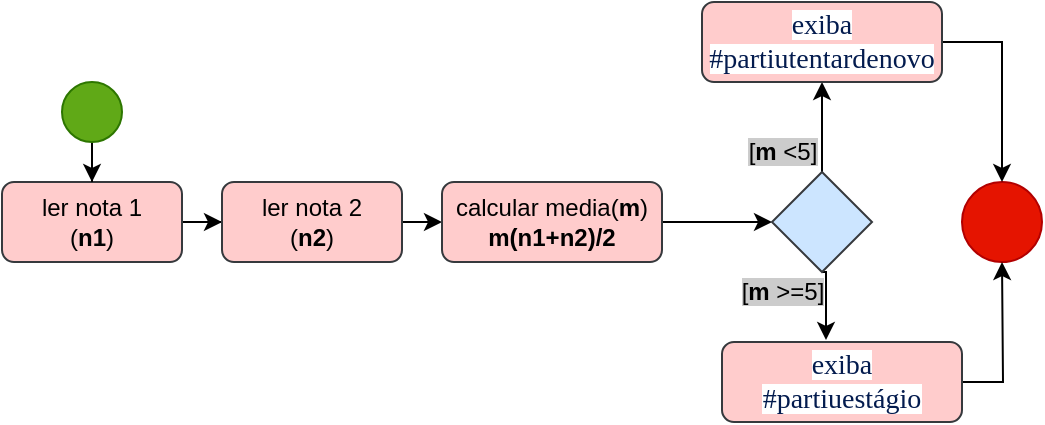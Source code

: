 <mxfile version="16.5.6" type="device"><diagram id="lcdun1TG-439fyUAnL_i" name="Page-1"><mxGraphModel dx="868" dy="450" grid="1" gridSize="10" guides="1" tooltips="1" connect="1" arrows="1" fold="1" page="1" pageScale="1" pageWidth="827" pageHeight="1169" math="0" shadow="0"><root><mxCell id="0"/><mxCell id="1" parent="0"/><mxCell id="I8Srfx9O30NWliS5vQ9u-7" style="edgeStyle=orthogonalEdgeStyle;rounded=0;orthogonalLoop=1;jettySize=auto;html=1;entryX=0;entryY=0.5;entryDx=0;entryDy=0;" parent="1" source="I8Srfx9O30NWliS5vQ9u-1" target="I8Srfx9O30NWliS5vQ9u-5" edge="1"><mxGeometry relative="1" as="geometry"/></mxCell><mxCell id="I8Srfx9O30NWliS5vQ9u-1" value="ler nota 1&lt;br&gt;(&lt;b&gt;n1&lt;/b&gt;)" style="rounded=1;whiteSpace=wrap;html=1;fillColor=#ffcccc;strokeColor=#36393d;" parent="1" vertex="1"><mxGeometry x="20" y="90" width="90" height="40" as="geometry"/></mxCell><mxCell id="I8Srfx9O30NWliS5vQ9u-6" style="edgeStyle=orthogonalEdgeStyle;rounded=0;orthogonalLoop=1;jettySize=auto;html=1;" parent="1" source="I8Srfx9O30NWliS5vQ9u-3" target="I8Srfx9O30NWliS5vQ9u-1" edge="1"><mxGeometry relative="1" as="geometry"/></mxCell><mxCell id="I8Srfx9O30NWliS5vQ9u-3" value="" style="ellipse;whiteSpace=wrap;html=1;aspect=fixed;fillColor=#60a917;fontColor=#ffffff;strokeColor=#2D7600;" parent="1" vertex="1"><mxGeometry x="50" y="40" width="30" height="30" as="geometry"/></mxCell><mxCell id="I8Srfx9O30NWliS5vQ9u-4" value="" style="ellipse;whiteSpace=wrap;html=1;aspect=fixed;fillColor=#e51400;fontColor=#ffffff;strokeColor=#B20000;" parent="1" vertex="1"><mxGeometry x="500" y="90" width="40" height="40" as="geometry"/></mxCell><mxCell id="I8Srfx9O30NWliS5vQ9u-9" style="edgeStyle=orthogonalEdgeStyle;rounded=0;orthogonalLoop=1;jettySize=auto;html=1;exitX=1;exitY=0.5;exitDx=0;exitDy=0;entryX=0;entryY=0.5;entryDx=0;entryDy=0;" parent="1" source="I8Srfx9O30NWliS5vQ9u-5" target="I8Srfx9O30NWliS5vQ9u-8" edge="1"><mxGeometry relative="1" as="geometry"/></mxCell><mxCell id="I8Srfx9O30NWliS5vQ9u-5" value="ler nota 2&lt;br&gt;(&lt;b&gt;n2&lt;/b&gt;)" style="rounded=1;whiteSpace=wrap;html=1;fillColor=#ffcccc;strokeColor=#36393d;" parent="1" vertex="1"><mxGeometry x="130" y="90" width="90" height="40" as="geometry"/></mxCell><mxCell id="I8Srfx9O30NWliS5vQ9u-12" style="edgeStyle=orthogonalEdgeStyle;rounded=0;orthogonalLoop=1;jettySize=auto;html=1;entryX=0;entryY=0.5;entryDx=0;entryDy=0;" parent="1" source="I8Srfx9O30NWliS5vQ9u-8" target="I8Srfx9O30NWliS5vQ9u-11" edge="1"><mxGeometry relative="1" as="geometry"><Array as="points"><mxPoint x="405" y="110"/></Array></mxGeometry></mxCell><mxCell id="I8Srfx9O30NWliS5vQ9u-8" value="calcular media(&lt;b&gt;m&lt;/b&gt;)&lt;br&gt;&lt;b&gt;m(n1+n2)/2&lt;/b&gt;" style="rounded=1;whiteSpace=wrap;html=1;fillColor=#ffcccc;strokeColor=#36393d;" parent="1" vertex="1"><mxGeometry x="240" y="90" width="110" height="40" as="geometry"/></mxCell><mxCell id="JaRyko-HN-Z4W-kBTONu-1" style="edgeStyle=orthogonalEdgeStyle;rounded=0;orthogonalLoop=1;jettySize=auto;html=1;exitX=0.5;exitY=0;exitDx=0;exitDy=0;entryX=0.5;entryY=1;entryDx=0;entryDy=0;" edge="1" parent="1" source="I8Srfx9O30NWliS5vQ9u-11" target="I8Srfx9O30NWliS5vQ9u-15"><mxGeometry relative="1" as="geometry"/></mxCell><mxCell id="JaRyko-HN-Z4W-kBTONu-2" style="edgeStyle=orthogonalEdgeStyle;rounded=0;orthogonalLoop=1;jettySize=auto;html=1;exitX=0.5;exitY=1;exitDx=0;exitDy=0;" edge="1" parent="1" source="I8Srfx9O30NWliS5vQ9u-11"><mxGeometry relative="1" as="geometry"><mxPoint x="432" y="169" as="targetPoint"/></mxGeometry></mxCell><mxCell id="I8Srfx9O30NWliS5vQ9u-11" value="" style="rhombus;whiteSpace=wrap;html=1;fillColor=#cce5ff;strokeColor=#36393d;" parent="1" vertex="1"><mxGeometry x="405" y="85" width="50" height="50" as="geometry"/></mxCell><mxCell id="I8Srfx9O30NWliS5vQ9u-25" style="edgeStyle=orthogonalEdgeStyle;rounded=0;orthogonalLoop=1;jettySize=auto;html=1;" parent="1" source="I8Srfx9O30NWliS5vQ9u-14" edge="1"><mxGeometry relative="1" as="geometry"><mxPoint x="520" y="130" as="targetPoint"/></mxGeometry></mxCell><mxCell id="I8Srfx9O30NWliS5vQ9u-14" value="&lt;span style=&quot;color: rgb(3 , 27 , 78) ; font-family: &amp;#34;exo 2&amp;#34; , &amp;#34;barlow&amp;#34; ; font-size: 14px ; text-align: left ; background-color: rgb(255 , 255 , 255)&quot;&gt;exiba &lt;br&gt;#partiuestágio&lt;/span&gt;" style="rounded=1;whiteSpace=wrap;html=1;fillColor=#ffcccc;strokeColor=#36393d;" parent="1" vertex="1"><mxGeometry x="380" y="170" width="120" height="40" as="geometry"/></mxCell><mxCell id="I8Srfx9O30NWliS5vQ9u-22" style="edgeStyle=orthogonalEdgeStyle;rounded=0;orthogonalLoop=1;jettySize=auto;html=1;entryX=0.5;entryY=0;entryDx=0;entryDy=0;" parent="1" source="I8Srfx9O30NWliS5vQ9u-15" target="I8Srfx9O30NWliS5vQ9u-4" edge="1"><mxGeometry relative="1" as="geometry"/></mxCell><mxCell id="I8Srfx9O30NWliS5vQ9u-15" value="&lt;span style=&quot;color: rgb(3 , 27 , 78) ; font-family: &amp;#34;exo 2&amp;#34; , &amp;#34;barlow&amp;#34; ; font-size: 14px ; text-align: left ; background-color: rgb(255 , 255 , 255)&quot;&gt;exiba #partiutentardenovo&lt;/span&gt;" style="rounded=1;whiteSpace=wrap;html=1;fillColor=#ffcccc;strokeColor=#36393d;" parent="1" vertex="1"><mxGeometry x="370" width="120" height="40" as="geometry"/></mxCell><mxCell id="I8Srfx9O30NWliS5vQ9u-19" value="&lt;span style=&quot;background-color: rgb(204 , 204 , 204)&quot;&gt;[&lt;b&gt;m&lt;/b&gt; &amp;gt;=5]&lt;/span&gt;" style="text;html=1;align=center;verticalAlign=middle;resizable=0;points=[];autosize=1;strokeColor=none;fillColor=none;" parent="1" vertex="1"><mxGeometry x="380" y="135" width="60" height="20" as="geometry"/></mxCell><mxCell id="I8Srfx9O30NWliS5vQ9u-20" value="&lt;span style=&quot;background-color: rgb(204 , 204 , 204)&quot;&gt;[&lt;b&gt;m&lt;/b&gt; &amp;lt;5]&lt;/span&gt;" style="text;html=1;align=center;verticalAlign=middle;resizable=0;points=[];autosize=1;strokeColor=none;fillColor=none;" parent="1" vertex="1"><mxGeometry x="385" y="65" width="50" height="20" as="geometry"/></mxCell></root></mxGraphModel></diagram></mxfile>